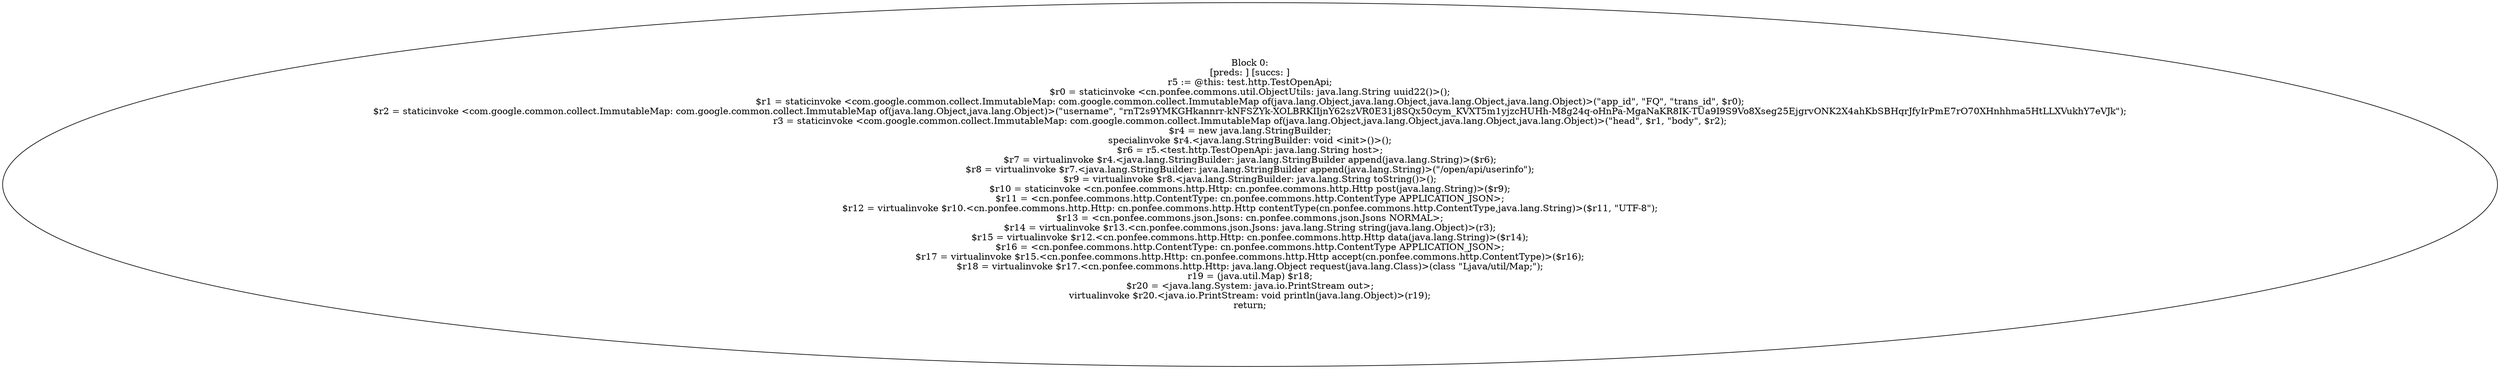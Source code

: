 digraph "unitGraph" {
    "Block 0:
[preds: ] [succs: ]
r5 := @this: test.http.TestOpenApi;
$r0 = staticinvoke <cn.ponfee.commons.util.ObjectUtils: java.lang.String uuid22()>();
$r1 = staticinvoke <com.google.common.collect.ImmutableMap: com.google.common.collect.ImmutableMap of(java.lang.Object,java.lang.Object,java.lang.Object,java.lang.Object)>(\"app_id\", \"FQ\", \"trans_id\", $r0);
$r2 = staticinvoke <com.google.common.collect.ImmutableMap: com.google.common.collect.ImmutableMap of(java.lang.Object,java.lang.Object)>(\"username\", \"rnT2s9YMKGHkannrr-kNFSZYk-XOLBRKIIjnY62szVR0E31j8SQx50cym_KVXT5m1yjzcHUHh-M8g24q-oHnPa-MgaNaKR8IK-TUa9I9S9Vo8Xseg25EjgrvONK2X4ahKbSBHqrJfyIrPmE7rO70XHnhhma5HtLLXVukhY7eVJk\");
r3 = staticinvoke <com.google.common.collect.ImmutableMap: com.google.common.collect.ImmutableMap of(java.lang.Object,java.lang.Object,java.lang.Object,java.lang.Object)>(\"head\", $r1, \"body\", $r2);
$r4 = new java.lang.StringBuilder;
specialinvoke $r4.<java.lang.StringBuilder: void <init>()>();
$r6 = r5.<test.http.TestOpenApi: java.lang.String host>;
$r7 = virtualinvoke $r4.<java.lang.StringBuilder: java.lang.StringBuilder append(java.lang.String)>($r6);
$r8 = virtualinvoke $r7.<java.lang.StringBuilder: java.lang.StringBuilder append(java.lang.String)>(\"/open/api/userinfo\");
$r9 = virtualinvoke $r8.<java.lang.StringBuilder: java.lang.String toString()>();
$r10 = staticinvoke <cn.ponfee.commons.http.Http: cn.ponfee.commons.http.Http post(java.lang.String)>($r9);
$r11 = <cn.ponfee.commons.http.ContentType: cn.ponfee.commons.http.ContentType APPLICATION_JSON>;
$r12 = virtualinvoke $r10.<cn.ponfee.commons.http.Http: cn.ponfee.commons.http.Http contentType(cn.ponfee.commons.http.ContentType,java.lang.String)>($r11, \"UTF-8\");
$r13 = <cn.ponfee.commons.json.Jsons: cn.ponfee.commons.json.Jsons NORMAL>;
$r14 = virtualinvoke $r13.<cn.ponfee.commons.json.Jsons: java.lang.String string(java.lang.Object)>(r3);
$r15 = virtualinvoke $r12.<cn.ponfee.commons.http.Http: cn.ponfee.commons.http.Http data(java.lang.String)>($r14);
$r16 = <cn.ponfee.commons.http.ContentType: cn.ponfee.commons.http.ContentType APPLICATION_JSON>;
$r17 = virtualinvoke $r15.<cn.ponfee.commons.http.Http: cn.ponfee.commons.http.Http accept(cn.ponfee.commons.http.ContentType)>($r16);
$r18 = virtualinvoke $r17.<cn.ponfee.commons.http.Http: java.lang.Object request(java.lang.Class)>(class \"Ljava/util/Map;\");
r19 = (java.util.Map) $r18;
$r20 = <java.lang.System: java.io.PrintStream out>;
virtualinvoke $r20.<java.io.PrintStream: void println(java.lang.Object)>(r19);
return;
"
}
